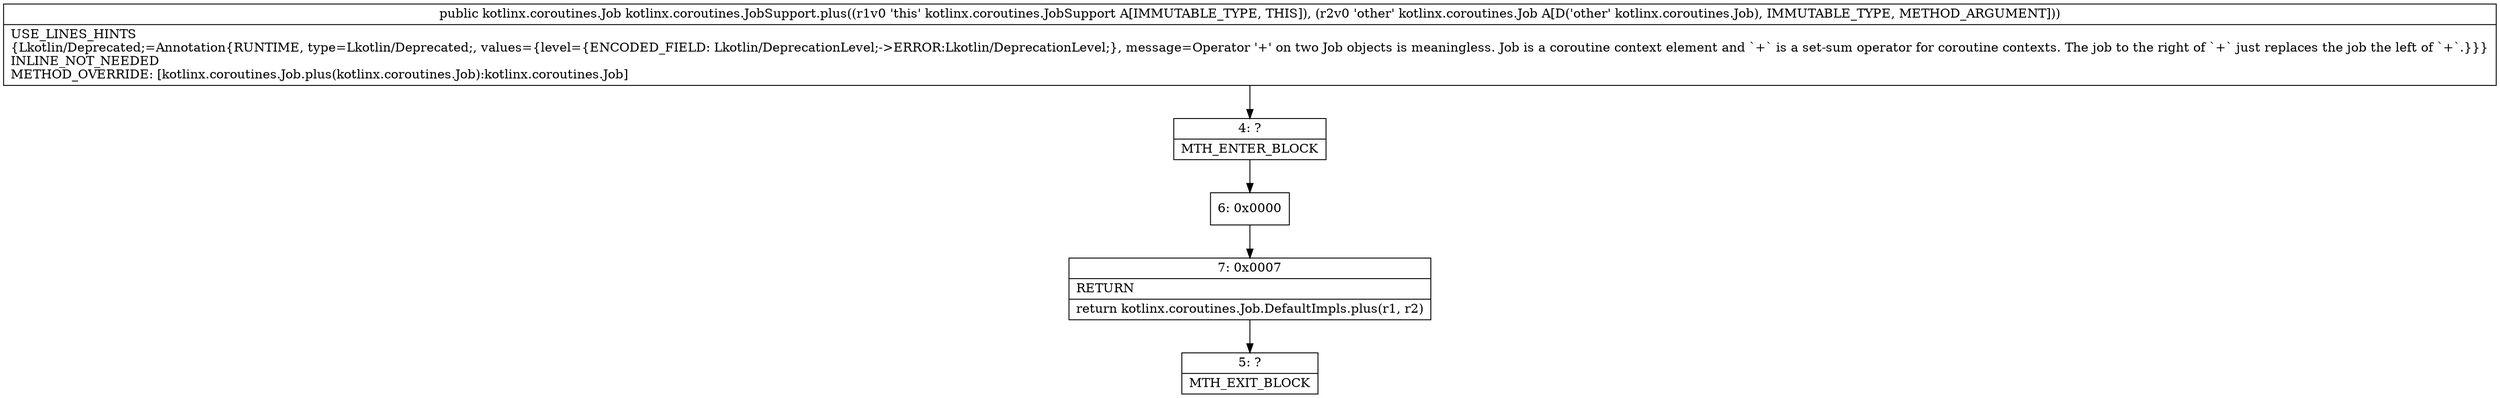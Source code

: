 digraph "CFG forkotlinx.coroutines.JobSupport.plus(Lkotlinx\/coroutines\/Job;)Lkotlinx\/coroutines\/Job;" {
Node_4 [shape=record,label="{4\:\ ?|MTH_ENTER_BLOCK\l}"];
Node_6 [shape=record,label="{6\:\ 0x0000}"];
Node_7 [shape=record,label="{7\:\ 0x0007|RETURN\l|return kotlinx.coroutines.Job.DefaultImpls.plus(r1, r2)\l}"];
Node_5 [shape=record,label="{5\:\ ?|MTH_EXIT_BLOCK\l}"];
MethodNode[shape=record,label="{public kotlinx.coroutines.Job kotlinx.coroutines.JobSupport.plus((r1v0 'this' kotlinx.coroutines.JobSupport A[IMMUTABLE_TYPE, THIS]), (r2v0 'other' kotlinx.coroutines.Job A[D('other' kotlinx.coroutines.Job), IMMUTABLE_TYPE, METHOD_ARGUMENT]))  | USE_LINES_HINTS\l\{Lkotlin\/Deprecated;=Annotation\{RUNTIME, type=Lkotlin\/Deprecated;, values=\{level=\{ENCODED_FIELD: Lkotlin\/DeprecationLevel;\-\>ERROR:Lkotlin\/DeprecationLevel;\}, message=Operator '+' on two Job objects is meaningless. Job is a coroutine context element and `+` is a set\-sum operator for coroutine contexts. The job to the right of `+` just replaces the job the left of `+`.\}\}\}\lINLINE_NOT_NEEDED\lMETHOD_OVERRIDE: [kotlinx.coroutines.Job.plus(kotlinx.coroutines.Job):kotlinx.coroutines.Job]\l}"];
MethodNode -> Node_4;Node_4 -> Node_6;
Node_6 -> Node_7;
Node_7 -> Node_5;
}

